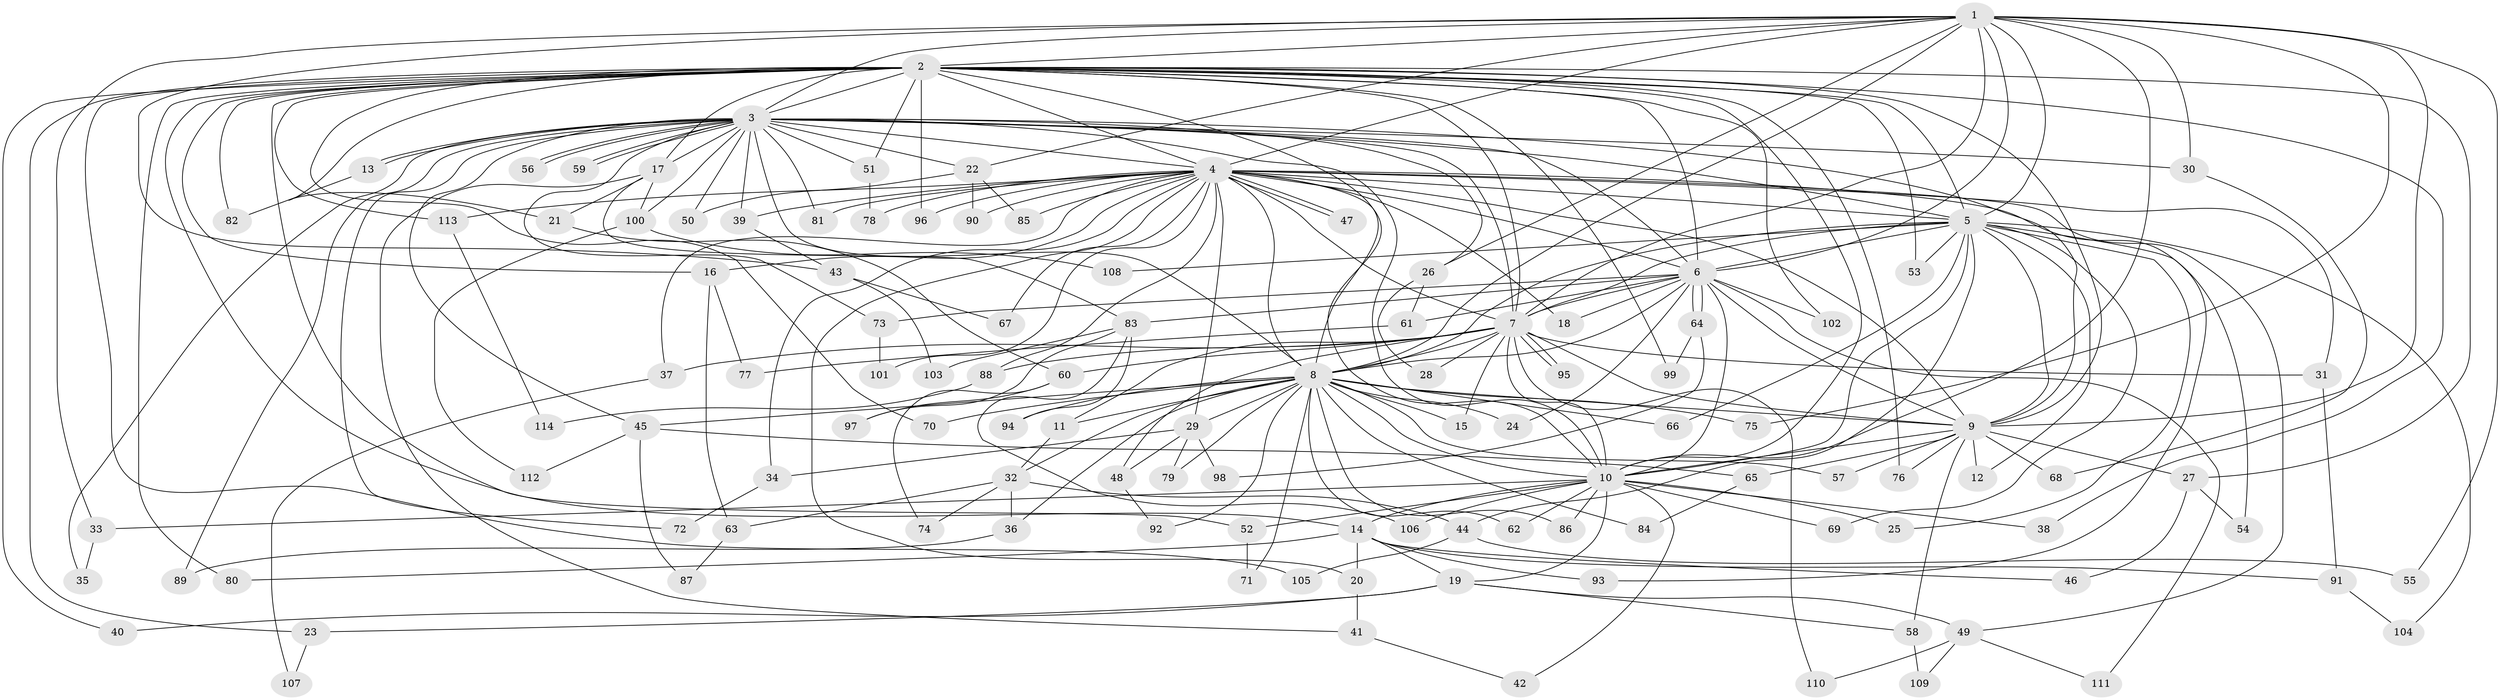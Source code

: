 // Generated by graph-tools (version 1.1) at 2025/01/03/09/25 03:01:35]
// undirected, 114 vertices, 253 edges
graph export_dot {
graph [start="1"]
  node [color=gray90,style=filled];
  1;
  2;
  3;
  4;
  5;
  6;
  7;
  8;
  9;
  10;
  11;
  12;
  13;
  14;
  15;
  16;
  17;
  18;
  19;
  20;
  21;
  22;
  23;
  24;
  25;
  26;
  27;
  28;
  29;
  30;
  31;
  32;
  33;
  34;
  35;
  36;
  37;
  38;
  39;
  40;
  41;
  42;
  43;
  44;
  45;
  46;
  47;
  48;
  49;
  50;
  51;
  52;
  53;
  54;
  55;
  56;
  57;
  58;
  59;
  60;
  61;
  62;
  63;
  64;
  65;
  66;
  67;
  68;
  69;
  70;
  71;
  72;
  73;
  74;
  75;
  76;
  77;
  78;
  79;
  80;
  81;
  82;
  83;
  84;
  85;
  86;
  87;
  88;
  89;
  90;
  91;
  92;
  93;
  94;
  95;
  96;
  97;
  98;
  99;
  100;
  101;
  102;
  103;
  104;
  105;
  106;
  107;
  108;
  109;
  110;
  111;
  112;
  113;
  114;
  1 -- 2;
  1 -- 3;
  1 -- 4;
  1 -- 5;
  1 -- 6;
  1 -- 7;
  1 -- 8;
  1 -- 9;
  1 -- 10;
  1 -- 22;
  1 -- 26;
  1 -- 30;
  1 -- 33;
  1 -- 43;
  1 -- 55;
  1 -- 75;
  2 -- 3;
  2 -- 4;
  2 -- 5;
  2 -- 6;
  2 -- 7;
  2 -- 8;
  2 -- 9;
  2 -- 10;
  2 -- 14;
  2 -- 16;
  2 -- 17;
  2 -- 21;
  2 -- 23;
  2 -- 27;
  2 -- 38;
  2 -- 40;
  2 -- 51;
  2 -- 52;
  2 -- 53;
  2 -- 70;
  2 -- 76;
  2 -- 80;
  2 -- 82;
  2 -- 96;
  2 -- 99;
  2 -- 102;
  2 -- 105;
  2 -- 113;
  3 -- 4;
  3 -- 5;
  3 -- 6;
  3 -- 7;
  3 -- 8;
  3 -- 9;
  3 -- 10;
  3 -- 13;
  3 -- 13;
  3 -- 17;
  3 -- 22;
  3 -- 26;
  3 -- 30;
  3 -- 35;
  3 -- 39;
  3 -- 45;
  3 -- 50;
  3 -- 51;
  3 -- 56;
  3 -- 56;
  3 -- 59;
  3 -- 59;
  3 -- 72;
  3 -- 73;
  3 -- 81;
  3 -- 89;
  3 -- 100;
  4 -- 5;
  4 -- 6;
  4 -- 7;
  4 -- 8;
  4 -- 9;
  4 -- 10;
  4 -- 16;
  4 -- 18;
  4 -- 20;
  4 -- 29;
  4 -- 31;
  4 -- 34;
  4 -- 37;
  4 -- 39;
  4 -- 47;
  4 -- 47;
  4 -- 49;
  4 -- 67;
  4 -- 78;
  4 -- 81;
  4 -- 85;
  4 -- 88;
  4 -- 90;
  4 -- 93;
  4 -- 96;
  4 -- 101;
  4 -- 113;
  5 -- 6;
  5 -- 7;
  5 -- 8;
  5 -- 9;
  5 -- 10;
  5 -- 12;
  5 -- 25;
  5 -- 44;
  5 -- 53;
  5 -- 54;
  5 -- 66;
  5 -- 69;
  5 -- 104;
  5 -- 108;
  6 -- 7;
  6 -- 8;
  6 -- 9;
  6 -- 10;
  6 -- 18;
  6 -- 24;
  6 -- 61;
  6 -- 64;
  6 -- 64;
  6 -- 73;
  6 -- 83;
  6 -- 102;
  6 -- 111;
  7 -- 8;
  7 -- 9;
  7 -- 10;
  7 -- 11;
  7 -- 15;
  7 -- 28;
  7 -- 31;
  7 -- 37;
  7 -- 48;
  7 -- 60;
  7 -- 88;
  7 -- 95;
  7 -- 95;
  7 -- 110;
  8 -- 9;
  8 -- 10;
  8 -- 11;
  8 -- 15;
  8 -- 24;
  8 -- 29;
  8 -- 32;
  8 -- 36;
  8 -- 45;
  8 -- 57;
  8 -- 62;
  8 -- 66;
  8 -- 70;
  8 -- 71;
  8 -- 75;
  8 -- 79;
  8 -- 84;
  8 -- 86;
  8 -- 92;
  8 -- 94;
  9 -- 10;
  9 -- 12;
  9 -- 27;
  9 -- 57;
  9 -- 58;
  9 -- 65;
  9 -- 68;
  9 -- 76;
  10 -- 14;
  10 -- 19;
  10 -- 25;
  10 -- 33;
  10 -- 38;
  10 -- 42;
  10 -- 52;
  10 -- 62;
  10 -- 69;
  10 -- 86;
  10 -- 106;
  11 -- 32;
  13 -- 82;
  14 -- 19;
  14 -- 20;
  14 -- 46;
  14 -- 80;
  14 -- 91;
  14 -- 93;
  16 -- 63;
  16 -- 77;
  17 -- 21;
  17 -- 41;
  17 -- 83;
  17 -- 100;
  19 -- 23;
  19 -- 40;
  19 -- 49;
  19 -- 58;
  20 -- 41;
  21 -- 60;
  22 -- 50;
  22 -- 85;
  22 -- 90;
  23 -- 107;
  26 -- 28;
  26 -- 61;
  27 -- 46;
  27 -- 54;
  29 -- 34;
  29 -- 48;
  29 -- 79;
  29 -- 98;
  30 -- 68;
  31 -- 91;
  32 -- 36;
  32 -- 44;
  32 -- 63;
  32 -- 74;
  33 -- 35;
  34 -- 72;
  36 -- 89;
  37 -- 107;
  39 -- 43;
  41 -- 42;
  43 -- 67;
  43 -- 103;
  44 -- 55;
  44 -- 105;
  45 -- 65;
  45 -- 87;
  45 -- 112;
  48 -- 92;
  49 -- 109;
  49 -- 110;
  49 -- 111;
  51 -- 78;
  52 -- 71;
  58 -- 109;
  60 -- 74;
  60 -- 97;
  61 -- 77;
  63 -- 87;
  64 -- 98;
  64 -- 99;
  65 -- 84;
  73 -- 101;
  83 -- 94;
  83 -- 97;
  83 -- 103;
  83 -- 106;
  88 -- 114;
  91 -- 104;
  100 -- 108;
  100 -- 112;
  113 -- 114;
}
